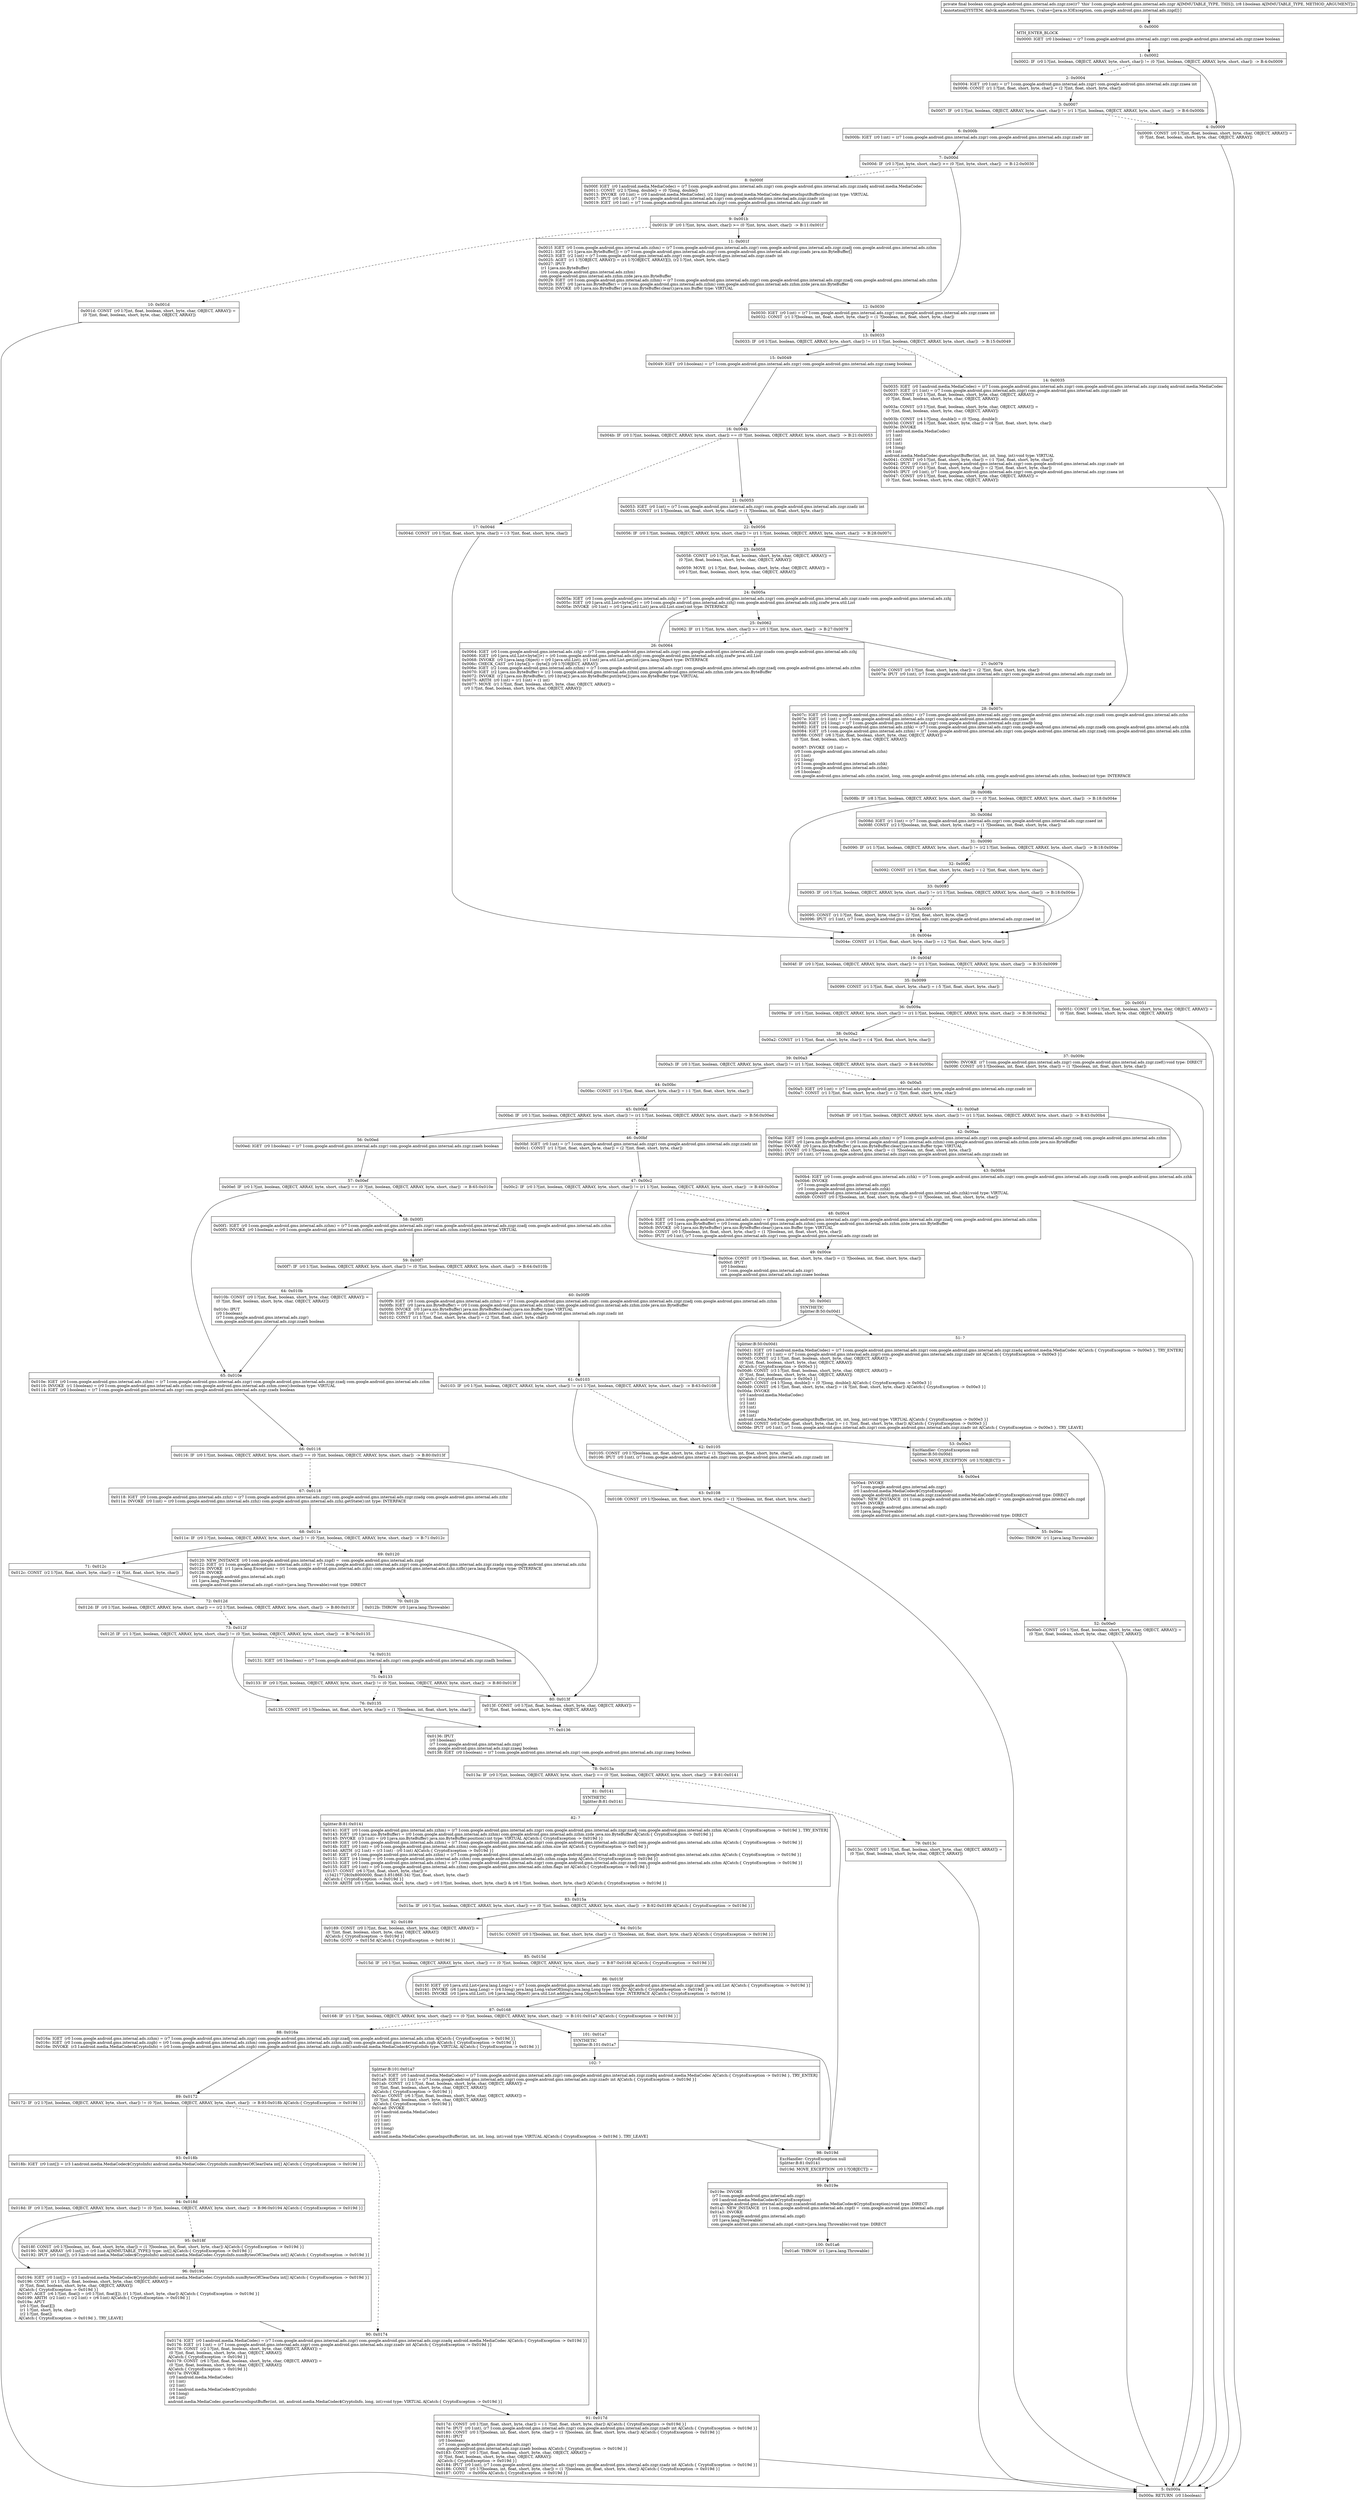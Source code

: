 digraph "CFG forcom.google.android.gms.internal.ads.zzgr.zze(Z)Z" {
Node_0 [shape=record,label="{0\:\ 0x0000|MTH_ENTER_BLOCK\l|0x0000: IGET  (r0 I:boolean) = (r7 I:com.google.android.gms.internal.ads.zzgr) com.google.android.gms.internal.ads.zzgr.zzaee boolean \l}"];
Node_1 [shape=record,label="{1\:\ 0x0002|0x0002: IF  (r0 I:?[int, boolean, OBJECT, ARRAY, byte, short, char]) != (0 ?[int, boolean, OBJECT, ARRAY, byte, short, char])  \-\> B:4:0x0009 \l}"];
Node_2 [shape=record,label="{2\:\ 0x0004|0x0004: IGET  (r0 I:int) = (r7 I:com.google.android.gms.internal.ads.zzgr) com.google.android.gms.internal.ads.zzgr.zzaea int \l0x0006: CONST  (r1 I:?[int, float, short, byte, char]) = (2 ?[int, float, short, byte, char]) \l}"];
Node_3 [shape=record,label="{3\:\ 0x0007|0x0007: IF  (r0 I:?[int, boolean, OBJECT, ARRAY, byte, short, char]) != (r1 I:?[int, boolean, OBJECT, ARRAY, byte, short, char])  \-\> B:6:0x000b \l}"];
Node_4 [shape=record,label="{4\:\ 0x0009|0x0009: CONST  (r0 I:?[int, float, boolean, short, byte, char, OBJECT, ARRAY]) = \l  (0 ?[int, float, boolean, short, byte, char, OBJECT, ARRAY])\l \l}"];
Node_5 [shape=record,label="{5\:\ 0x000a|0x000a: RETURN  (r0 I:boolean) \l}"];
Node_6 [shape=record,label="{6\:\ 0x000b|0x000b: IGET  (r0 I:int) = (r7 I:com.google.android.gms.internal.ads.zzgr) com.google.android.gms.internal.ads.zzgr.zzadv int \l}"];
Node_7 [shape=record,label="{7\:\ 0x000d|0x000d: IF  (r0 I:?[int, byte, short, char]) \>= (0 ?[int, byte, short, char])  \-\> B:12:0x0030 \l}"];
Node_8 [shape=record,label="{8\:\ 0x000f|0x000f: IGET  (r0 I:android.media.MediaCodec) = (r7 I:com.google.android.gms.internal.ads.zzgr) com.google.android.gms.internal.ads.zzgr.zzadq android.media.MediaCodec \l0x0011: CONST  (r2 I:?[long, double]) = (0 ?[long, double]) \l0x0013: INVOKE  (r0 I:int) = (r0 I:android.media.MediaCodec), (r2 I:long) android.media.MediaCodec.dequeueInputBuffer(long):int type: VIRTUAL \l0x0017: IPUT  (r0 I:int), (r7 I:com.google.android.gms.internal.ads.zzgr) com.google.android.gms.internal.ads.zzgr.zzadv int \l0x0019: IGET  (r0 I:int) = (r7 I:com.google.android.gms.internal.ads.zzgr) com.google.android.gms.internal.ads.zzgr.zzadv int \l}"];
Node_9 [shape=record,label="{9\:\ 0x001b|0x001b: IF  (r0 I:?[int, byte, short, char]) \>= (0 ?[int, byte, short, char])  \-\> B:11:0x001f \l}"];
Node_10 [shape=record,label="{10\:\ 0x001d|0x001d: CONST  (r0 I:?[int, float, boolean, short, byte, char, OBJECT, ARRAY]) = \l  (0 ?[int, float, boolean, short, byte, char, OBJECT, ARRAY])\l \l}"];
Node_11 [shape=record,label="{11\:\ 0x001f|0x001f: IGET  (r0 I:com.google.android.gms.internal.ads.zzhm) = (r7 I:com.google.android.gms.internal.ads.zzgr) com.google.android.gms.internal.ads.zzgr.zzadj com.google.android.gms.internal.ads.zzhm \l0x0021: IGET  (r1 I:java.nio.ByteBuffer[]) = (r7 I:com.google.android.gms.internal.ads.zzgr) com.google.android.gms.internal.ads.zzgr.zzads java.nio.ByteBuffer[] \l0x0023: IGET  (r2 I:int) = (r7 I:com.google.android.gms.internal.ads.zzgr) com.google.android.gms.internal.ads.zzgr.zzadv int \l0x0025: AGET  (r1 I:?[OBJECT, ARRAY]) = (r1 I:?[OBJECT, ARRAY][]), (r2 I:?[int, short, byte, char]) \l0x0027: IPUT  \l  (r1 I:java.nio.ByteBuffer)\l  (r0 I:com.google.android.gms.internal.ads.zzhm)\l com.google.android.gms.internal.ads.zzhm.zzde java.nio.ByteBuffer \l0x0029: IGET  (r0 I:com.google.android.gms.internal.ads.zzhm) = (r7 I:com.google.android.gms.internal.ads.zzgr) com.google.android.gms.internal.ads.zzgr.zzadj com.google.android.gms.internal.ads.zzhm \l0x002b: IGET  (r0 I:java.nio.ByteBuffer) = (r0 I:com.google.android.gms.internal.ads.zzhm) com.google.android.gms.internal.ads.zzhm.zzde java.nio.ByteBuffer \l0x002d: INVOKE  (r0 I:java.nio.ByteBuffer) java.nio.ByteBuffer.clear():java.nio.Buffer type: VIRTUAL \l}"];
Node_12 [shape=record,label="{12\:\ 0x0030|0x0030: IGET  (r0 I:int) = (r7 I:com.google.android.gms.internal.ads.zzgr) com.google.android.gms.internal.ads.zzgr.zzaea int \l0x0032: CONST  (r1 I:?[boolean, int, float, short, byte, char]) = (1 ?[boolean, int, float, short, byte, char]) \l}"];
Node_13 [shape=record,label="{13\:\ 0x0033|0x0033: IF  (r0 I:?[int, boolean, OBJECT, ARRAY, byte, short, char]) != (r1 I:?[int, boolean, OBJECT, ARRAY, byte, short, char])  \-\> B:15:0x0049 \l}"];
Node_14 [shape=record,label="{14\:\ 0x0035|0x0035: IGET  (r0 I:android.media.MediaCodec) = (r7 I:com.google.android.gms.internal.ads.zzgr) com.google.android.gms.internal.ads.zzgr.zzadq android.media.MediaCodec \l0x0037: IGET  (r1 I:int) = (r7 I:com.google.android.gms.internal.ads.zzgr) com.google.android.gms.internal.ads.zzgr.zzadv int \l0x0039: CONST  (r2 I:?[int, float, boolean, short, byte, char, OBJECT, ARRAY]) = \l  (0 ?[int, float, boolean, short, byte, char, OBJECT, ARRAY])\l \l0x003a: CONST  (r3 I:?[int, float, boolean, short, byte, char, OBJECT, ARRAY]) = \l  (0 ?[int, float, boolean, short, byte, char, OBJECT, ARRAY])\l \l0x003b: CONST  (r4 I:?[long, double]) = (0 ?[long, double]) \l0x003d: CONST  (r6 I:?[int, float, short, byte, char]) = (4 ?[int, float, short, byte, char]) \l0x003e: INVOKE  \l  (r0 I:android.media.MediaCodec)\l  (r1 I:int)\l  (r2 I:int)\l  (r3 I:int)\l  (r4 I:long)\l  (r6 I:int)\l android.media.MediaCodec.queueInputBuffer(int, int, int, long, int):void type: VIRTUAL \l0x0041: CONST  (r0 I:?[int, float, short, byte, char]) = (\-1 ?[int, float, short, byte, char]) \l0x0042: IPUT  (r0 I:int), (r7 I:com.google.android.gms.internal.ads.zzgr) com.google.android.gms.internal.ads.zzgr.zzadv int \l0x0044: CONST  (r0 I:?[int, float, short, byte, char]) = (2 ?[int, float, short, byte, char]) \l0x0045: IPUT  (r0 I:int), (r7 I:com.google.android.gms.internal.ads.zzgr) com.google.android.gms.internal.ads.zzgr.zzaea int \l0x0047: CONST  (r0 I:?[int, float, boolean, short, byte, char, OBJECT, ARRAY]) = \l  (0 ?[int, float, boolean, short, byte, char, OBJECT, ARRAY])\l \l}"];
Node_15 [shape=record,label="{15\:\ 0x0049|0x0049: IGET  (r0 I:boolean) = (r7 I:com.google.android.gms.internal.ads.zzgr) com.google.android.gms.internal.ads.zzgr.zzaeg boolean \l}"];
Node_16 [shape=record,label="{16\:\ 0x004b|0x004b: IF  (r0 I:?[int, boolean, OBJECT, ARRAY, byte, short, char]) == (0 ?[int, boolean, OBJECT, ARRAY, byte, short, char])  \-\> B:21:0x0053 \l}"];
Node_17 [shape=record,label="{17\:\ 0x004d|0x004d: CONST  (r0 I:?[int, float, short, byte, char]) = (\-3 ?[int, float, short, byte, char]) \l}"];
Node_18 [shape=record,label="{18\:\ 0x004e|0x004e: CONST  (r1 I:?[int, float, short, byte, char]) = (\-2 ?[int, float, short, byte, char]) \l}"];
Node_19 [shape=record,label="{19\:\ 0x004f|0x004f: IF  (r0 I:?[int, boolean, OBJECT, ARRAY, byte, short, char]) != (r1 I:?[int, boolean, OBJECT, ARRAY, byte, short, char])  \-\> B:35:0x0099 \l}"];
Node_20 [shape=record,label="{20\:\ 0x0051|0x0051: CONST  (r0 I:?[int, float, boolean, short, byte, char, OBJECT, ARRAY]) = \l  (0 ?[int, float, boolean, short, byte, char, OBJECT, ARRAY])\l \l}"];
Node_21 [shape=record,label="{21\:\ 0x0053|0x0053: IGET  (r0 I:int) = (r7 I:com.google.android.gms.internal.ads.zzgr) com.google.android.gms.internal.ads.zzgr.zzadz int \l0x0055: CONST  (r1 I:?[boolean, int, float, short, byte, char]) = (1 ?[boolean, int, float, short, byte, char]) \l}"];
Node_22 [shape=record,label="{22\:\ 0x0056|0x0056: IF  (r0 I:?[int, boolean, OBJECT, ARRAY, byte, short, char]) != (r1 I:?[int, boolean, OBJECT, ARRAY, byte, short, char])  \-\> B:28:0x007c \l}"];
Node_23 [shape=record,label="{23\:\ 0x0058|0x0058: CONST  (r0 I:?[int, float, boolean, short, byte, char, OBJECT, ARRAY]) = \l  (0 ?[int, float, boolean, short, byte, char, OBJECT, ARRAY])\l \l0x0059: MOVE  (r1 I:?[int, float, boolean, short, byte, char, OBJECT, ARRAY]) = \l  (r0 I:?[int, float, boolean, short, byte, char, OBJECT, ARRAY])\l \l}"];
Node_24 [shape=record,label="{24\:\ 0x005a|0x005a: IGET  (r0 I:com.google.android.gms.internal.ads.zzhj) = (r7 I:com.google.android.gms.internal.ads.zzgr) com.google.android.gms.internal.ads.zzgr.zzado com.google.android.gms.internal.ads.zzhj \l0x005c: IGET  (r0 I:java.util.List\<byte[]\>) = (r0 I:com.google.android.gms.internal.ads.zzhj) com.google.android.gms.internal.ads.zzhj.zzafw java.util.List \l0x005e: INVOKE  (r0 I:int) = (r0 I:java.util.List) java.util.List.size():int type: INTERFACE \l}"];
Node_25 [shape=record,label="{25\:\ 0x0062|0x0062: IF  (r1 I:?[int, byte, short, char]) \>= (r0 I:?[int, byte, short, char])  \-\> B:27:0x0079 \l}"];
Node_26 [shape=record,label="{26\:\ 0x0064|0x0064: IGET  (r0 I:com.google.android.gms.internal.ads.zzhj) = (r7 I:com.google.android.gms.internal.ads.zzgr) com.google.android.gms.internal.ads.zzgr.zzado com.google.android.gms.internal.ads.zzhj \l0x0066: IGET  (r0 I:java.util.List\<byte[]\>) = (r0 I:com.google.android.gms.internal.ads.zzhj) com.google.android.gms.internal.ads.zzhj.zzafw java.util.List \l0x0068: INVOKE  (r0 I:java.lang.Object) = (r0 I:java.util.List), (r1 I:int) java.util.List.get(int):java.lang.Object type: INTERFACE \l0x006c: CHECK_CAST  (r0 I:byte[]) = (byte[]) (r0 I:?[OBJECT, ARRAY]) \l0x006e: IGET  (r2 I:com.google.android.gms.internal.ads.zzhm) = (r7 I:com.google.android.gms.internal.ads.zzgr) com.google.android.gms.internal.ads.zzgr.zzadj com.google.android.gms.internal.ads.zzhm \l0x0070: IGET  (r2 I:java.nio.ByteBuffer) = (r2 I:com.google.android.gms.internal.ads.zzhm) com.google.android.gms.internal.ads.zzhm.zzde java.nio.ByteBuffer \l0x0072: INVOKE  (r2 I:java.nio.ByteBuffer), (r0 I:byte[]) java.nio.ByteBuffer.put(byte[]):java.nio.ByteBuffer type: VIRTUAL \l0x0075: ARITH  (r0 I:int) = (r1 I:int) + (1 int) \l0x0077: MOVE  (r1 I:?[int, float, boolean, short, byte, char, OBJECT, ARRAY]) = \l  (r0 I:?[int, float, boolean, short, byte, char, OBJECT, ARRAY])\l \l}"];
Node_27 [shape=record,label="{27\:\ 0x0079|0x0079: CONST  (r0 I:?[int, float, short, byte, char]) = (2 ?[int, float, short, byte, char]) \l0x007a: IPUT  (r0 I:int), (r7 I:com.google.android.gms.internal.ads.zzgr) com.google.android.gms.internal.ads.zzgr.zzadz int \l}"];
Node_28 [shape=record,label="{28\:\ 0x007c|0x007c: IGET  (r0 I:com.google.android.gms.internal.ads.zzhn) = (r7 I:com.google.android.gms.internal.ads.zzgr) com.google.android.gms.internal.ads.zzgr.zzadi com.google.android.gms.internal.ads.zzhn \l0x007e: IGET  (r1 I:int) = (r7 I:com.google.android.gms.internal.ads.zzgr) com.google.android.gms.internal.ads.zzgr.zzaec int \l0x0080: IGET  (r2 I:long) = (r7 I:com.google.android.gms.internal.ads.zzgr) com.google.android.gms.internal.ads.zzgr.zzadb long \l0x0082: IGET  (r4 I:com.google.android.gms.internal.ads.zzhk) = (r7 I:com.google.android.gms.internal.ads.zzgr) com.google.android.gms.internal.ads.zzgr.zzadk com.google.android.gms.internal.ads.zzhk \l0x0084: IGET  (r5 I:com.google.android.gms.internal.ads.zzhm) = (r7 I:com.google.android.gms.internal.ads.zzgr) com.google.android.gms.internal.ads.zzgr.zzadj com.google.android.gms.internal.ads.zzhm \l0x0086: CONST  (r6 I:?[int, float, boolean, short, byte, char, OBJECT, ARRAY]) = \l  (0 ?[int, float, boolean, short, byte, char, OBJECT, ARRAY])\l \l0x0087: INVOKE  (r0 I:int) = \l  (r0 I:com.google.android.gms.internal.ads.zzhn)\l  (r1 I:int)\l  (r2 I:long)\l  (r4 I:com.google.android.gms.internal.ads.zzhk)\l  (r5 I:com.google.android.gms.internal.ads.zzhm)\l  (r6 I:boolean)\l com.google.android.gms.internal.ads.zzhn.zza(int, long, com.google.android.gms.internal.ads.zzhk, com.google.android.gms.internal.ads.zzhm, boolean):int type: INTERFACE \l}"];
Node_29 [shape=record,label="{29\:\ 0x008b|0x008b: IF  (r8 I:?[int, boolean, OBJECT, ARRAY, byte, short, char]) == (0 ?[int, boolean, OBJECT, ARRAY, byte, short, char])  \-\> B:18:0x004e \l}"];
Node_30 [shape=record,label="{30\:\ 0x008d|0x008d: IGET  (r1 I:int) = (r7 I:com.google.android.gms.internal.ads.zzgr) com.google.android.gms.internal.ads.zzgr.zzaed int \l0x008f: CONST  (r2 I:?[boolean, int, float, short, byte, char]) = (1 ?[boolean, int, float, short, byte, char]) \l}"];
Node_31 [shape=record,label="{31\:\ 0x0090|0x0090: IF  (r1 I:?[int, boolean, OBJECT, ARRAY, byte, short, char]) != (r2 I:?[int, boolean, OBJECT, ARRAY, byte, short, char])  \-\> B:18:0x004e \l}"];
Node_32 [shape=record,label="{32\:\ 0x0092|0x0092: CONST  (r1 I:?[int, float, short, byte, char]) = (\-2 ?[int, float, short, byte, char]) \l}"];
Node_33 [shape=record,label="{33\:\ 0x0093|0x0093: IF  (r0 I:?[int, boolean, OBJECT, ARRAY, byte, short, char]) != (r1 I:?[int, boolean, OBJECT, ARRAY, byte, short, char])  \-\> B:18:0x004e \l}"];
Node_34 [shape=record,label="{34\:\ 0x0095|0x0095: CONST  (r1 I:?[int, float, short, byte, char]) = (2 ?[int, float, short, byte, char]) \l0x0096: IPUT  (r1 I:int), (r7 I:com.google.android.gms.internal.ads.zzgr) com.google.android.gms.internal.ads.zzgr.zzaed int \l}"];
Node_35 [shape=record,label="{35\:\ 0x0099|0x0099: CONST  (r1 I:?[int, float, short, byte, char]) = (\-5 ?[int, float, short, byte, char]) \l}"];
Node_36 [shape=record,label="{36\:\ 0x009a|0x009a: IF  (r0 I:?[int, boolean, OBJECT, ARRAY, byte, short, char]) != (r1 I:?[int, boolean, OBJECT, ARRAY, byte, short, char])  \-\> B:38:0x00a2 \l}"];
Node_37 [shape=record,label="{37\:\ 0x009c|0x009c: INVOKE  (r7 I:com.google.android.gms.internal.ads.zzgr) com.google.android.gms.internal.ads.zzgr.zzef():void type: DIRECT \l0x009f: CONST  (r0 I:?[boolean, int, float, short, byte, char]) = (1 ?[boolean, int, float, short, byte, char]) \l}"];
Node_38 [shape=record,label="{38\:\ 0x00a2|0x00a2: CONST  (r1 I:?[int, float, short, byte, char]) = (\-4 ?[int, float, short, byte, char]) \l}"];
Node_39 [shape=record,label="{39\:\ 0x00a3|0x00a3: IF  (r0 I:?[int, boolean, OBJECT, ARRAY, byte, short, char]) != (r1 I:?[int, boolean, OBJECT, ARRAY, byte, short, char])  \-\> B:44:0x00bc \l}"];
Node_40 [shape=record,label="{40\:\ 0x00a5|0x00a5: IGET  (r0 I:int) = (r7 I:com.google.android.gms.internal.ads.zzgr) com.google.android.gms.internal.ads.zzgr.zzadz int \l0x00a7: CONST  (r1 I:?[int, float, short, byte, char]) = (2 ?[int, float, short, byte, char]) \l}"];
Node_41 [shape=record,label="{41\:\ 0x00a8|0x00a8: IF  (r0 I:?[int, boolean, OBJECT, ARRAY, byte, short, char]) != (r1 I:?[int, boolean, OBJECT, ARRAY, byte, short, char])  \-\> B:43:0x00b4 \l}"];
Node_42 [shape=record,label="{42\:\ 0x00aa|0x00aa: IGET  (r0 I:com.google.android.gms.internal.ads.zzhm) = (r7 I:com.google.android.gms.internal.ads.zzgr) com.google.android.gms.internal.ads.zzgr.zzadj com.google.android.gms.internal.ads.zzhm \l0x00ac: IGET  (r0 I:java.nio.ByteBuffer) = (r0 I:com.google.android.gms.internal.ads.zzhm) com.google.android.gms.internal.ads.zzhm.zzde java.nio.ByteBuffer \l0x00ae: INVOKE  (r0 I:java.nio.ByteBuffer) java.nio.ByteBuffer.clear():java.nio.Buffer type: VIRTUAL \l0x00b1: CONST  (r0 I:?[boolean, int, float, short, byte, char]) = (1 ?[boolean, int, float, short, byte, char]) \l0x00b2: IPUT  (r0 I:int), (r7 I:com.google.android.gms.internal.ads.zzgr) com.google.android.gms.internal.ads.zzgr.zzadz int \l}"];
Node_43 [shape=record,label="{43\:\ 0x00b4|0x00b4: IGET  (r0 I:com.google.android.gms.internal.ads.zzhk) = (r7 I:com.google.android.gms.internal.ads.zzgr) com.google.android.gms.internal.ads.zzgr.zzadk com.google.android.gms.internal.ads.zzhk \l0x00b6: INVOKE  \l  (r7 I:com.google.android.gms.internal.ads.zzgr)\l  (r0 I:com.google.android.gms.internal.ads.zzhk)\l com.google.android.gms.internal.ads.zzgr.zza(com.google.android.gms.internal.ads.zzhk):void type: VIRTUAL \l0x00b9: CONST  (r0 I:?[boolean, int, float, short, byte, char]) = (1 ?[boolean, int, float, short, byte, char]) \l}"];
Node_44 [shape=record,label="{44\:\ 0x00bc|0x00bc: CONST  (r1 I:?[int, float, short, byte, char]) = (\-1 ?[int, float, short, byte, char]) \l}"];
Node_45 [shape=record,label="{45\:\ 0x00bd|0x00bd: IF  (r0 I:?[int, boolean, OBJECT, ARRAY, byte, short, char]) != (r1 I:?[int, boolean, OBJECT, ARRAY, byte, short, char])  \-\> B:56:0x00ed \l}"];
Node_46 [shape=record,label="{46\:\ 0x00bf|0x00bf: IGET  (r0 I:int) = (r7 I:com.google.android.gms.internal.ads.zzgr) com.google.android.gms.internal.ads.zzgr.zzadz int \l0x00c1: CONST  (r1 I:?[int, float, short, byte, char]) = (2 ?[int, float, short, byte, char]) \l}"];
Node_47 [shape=record,label="{47\:\ 0x00c2|0x00c2: IF  (r0 I:?[int, boolean, OBJECT, ARRAY, byte, short, char]) != (r1 I:?[int, boolean, OBJECT, ARRAY, byte, short, char])  \-\> B:49:0x00ce \l}"];
Node_48 [shape=record,label="{48\:\ 0x00c4|0x00c4: IGET  (r0 I:com.google.android.gms.internal.ads.zzhm) = (r7 I:com.google.android.gms.internal.ads.zzgr) com.google.android.gms.internal.ads.zzgr.zzadj com.google.android.gms.internal.ads.zzhm \l0x00c6: IGET  (r0 I:java.nio.ByteBuffer) = (r0 I:com.google.android.gms.internal.ads.zzhm) com.google.android.gms.internal.ads.zzhm.zzde java.nio.ByteBuffer \l0x00c8: INVOKE  (r0 I:java.nio.ByteBuffer) java.nio.ByteBuffer.clear():java.nio.Buffer type: VIRTUAL \l0x00cb: CONST  (r0 I:?[boolean, int, float, short, byte, char]) = (1 ?[boolean, int, float, short, byte, char]) \l0x00cc: IPUT  (r0 I:int), (r7 I:com.google.android.gms.internal.ads.zzgr) com.google.android.gms.internal.ads.zzgr.zzadz int \l}"];
Node_49 [shape=record,label="{49\:\ 0x00ce|0x00ce: CONST  (r0 I:?[boolean, int, float, short, byte, char]) = (1 ?[boolean, int, float, short, byte, char]) \l0x00cf: IPUT  \l  (r0 I:boolean)\l  (r7 I:com.google.android.gms.internal.ads.zzgr)\l com.google.android.gms.internal.ads.zzgr.zzaee boolean \l}"];
Node_50 [shape=record,label="{50\:\ 0x00d1|SYNTHETIC\lSplitter:B:50:0x00d1\l}"];
Node_51 [shape=record,label="{51\:\ ?|Splitter:B:50:0x00d1\l|0x00d1: IGET  (r0 I:android.media.MediaCodec) = (r7 I:com.google.android.gms.internal.ads.zzgr) com.google.android.gms.internal.ads.zzgr.zzadq android.media.MediaCodec A[Catch:\{ CryptoException \-\> 0x00e3 \}, TRY_ENTER]\l0x00d3: IGET  (r1 I:int) = (r7 I:com.google.android.gms.internal.ads.zzgr) com.google.android.gms.internal.ads.zzgr.zzadv int A[Catch:\{ CryptoException \-\> 0x00e3 \}]\l0x00d5: CONST  (r2 I:?[int, float, boolean, short, byte, char, OBJECT, ARRAY]) = \l  (0 ?[int, float, boolean, short, byte, char, OBJECT, ARRAY])\l A[Catch:\{ CryptoException \-\> 0x00e3 \}]\l0x00d6: CONST  (r3 I:?[int, float, boolean, short, byte, char, OBJECT, ARRAY]) = \l  (0 ?[int, float, boolean, short, byte, char, OBJECT, ARRAY])\l A[Catch:\{ CryptoException \-\> 0x00e3 \}]\l0x00d7: CONST  (r4 I:?[long, double]) = (0 ?[long, double]) A[Catch:\{ CryptoException \-\> 0x00e3 \}]\l0x00d9: CONST  (r6 I:?[int, float, short, byte, char]) = (4 ?[int, float, short, byte, char]) A[Catch:\{ CryptoException \-\> 0x00e3 \}]\l0x00da: INVOKE  \l  (r0 I:android.media.MediaCodec)\l  (r1 I:int)\l  (r2 I:int)\l  (r3 I:int)\l  (r4 I:long)\l  (r6 I:int)\l android.media.MediaCodec.queueInputBuffer(int, int, int, long, int):void type: VIRTUAL A[Catch:\{ CryptoException \-\> 0x00e3 \}]\l0x00dd: CONST  (r0 I:?[int, float, short, byte, char]) = (\-1 ?[int, float, short, byte, char]) A[Catch:\{ CryptoException \-\> 0x00e3 \}]\l0x00de: IPUT  (r0 I:int), (r7 I:com.google.android.gms.internal.ads.zzgr) com.google.android.gms.internal.ads.zzgr.zzadv int A[Catch:\{ CryptoException \-\> 0x00e3 \}, TRY_LEAVE]\l}"];
Node_52 [shape=record,label="{52\:\ 0x00e0|0x00e0: CONST  (r0 I:?[int, float, boolean, short, byte, char, OBJECT, ARRAY]) = \l  (0 ?[int, float, boolean, short, byte, char, OBJECT, ARRAY])\l \l}"];
Node_53 [shape=record,label="{53\:\ 0x00e3|ExcHandler: CryptoException null\lSplitter:B:50:0x00d1\l|0x00e3: MOVE_EXCEPTION  (r0 I:?[OBJECT]) =  \l}"];
Node_54 [shape=record,label="{54\:\ 0x00e4|0x00e4: INVOKE  \l  (r7 I:com.google.android.gms.internal.ads.zzgr)\l  (r0 I:android.media.MediaCodec$CryptoException)\l com.google.android.gms.internal.ads.zzgr.zza(android.media.MediaCodec$CryptoException):void type: DIRECT \l0x00e7: NEW_INSTANCE  (r1 I:com.google.android.gms.internal.ads.zzgd) =  com.google.android.gms.internal.ads.zzgd \l0x00e9: INVOKE  \l  (r1 I:com.google.android.gms.internal.ads.zzgd)\l  (r0 I:java.lang.Throwable)\l com.google.android.gms.internal.ads.zzgd.\<init\>(java.lang.Throwable):void type: DIRECT \l}"];
Node_55 [shape=record,label="{55\:\ 0x00ec|0x00ec: THROW  (r1 I:java.lang.Throwable) \l}"];
Node_56 [shape=record,label="{56\:\ 0x00ed|0x00ed: IGET  (r0 I:boolean) = (r7 I:com.google.android.gms.internal.ads.zzgr) com.google.android.gms.internal.ads.zzgr.zzaeh boolean \l}"];
Node_57 [shape=record,label="{57\:\ 0x00ef|0x00ef: IF  (r0 I:?[int, boolean, OBJECT, ARRAY, byte, short, char]) == (0 ?[int, boolean, OBJECT, ARRAY, byte, short, char])  \-\> B:65:0x010e \l}"];
Node_58 [shape=record,label="{58\:\ 0x00f1|0x00f1: IGET  (r0 I:com.google.android.gms.internal.ads.zzhm) = (r7 I:com.google.android.gms.internal.ads.zzgr) com.google.android.gms.internal.ads.zzgr.zzadj com.google.android.gms.internal.ads.zzhm \l0x00f3: INVOKE  (r0 I:boolean) = (r0 I:com.google.android.gms.internal.ads.zzhm) com.google.android.gms.internal.ads.zzhm.zzep():boolean type: VIRTUAL \l}"];
Node_59 [shape=record,label="{59\:\ 0x00f7|0x00f7: IF  (r0 I:?[int, boolean, OBJECT, ARRAY, byte, short, char]) != (0 ?[int, boolean, OBJECT, ARRAY, byte, short, char])  \-\> B:64:0x010b \l}"];
Node_60 [shape=record,label="{60\:\ 0x00f9|0x00f9: IGET  (r0 I:com.google.android.gms.internal.ads.zzhm) = (r7 I:com.google.android.gms.internal.ads.zzgr) com.google.android.gms.internal.ads.zzgr.zzadj com.google.android.gms.internal.ads.zzhm \l0x00fb: IGET  (r0 I:java.nio.ByteBuffer) = (r0 I:com.google.android.gms.internal.ads.zzhm) com.google.android.gms.internal.ads.zzhm.zzde java.nio.ByteBuffer \l0x00fd: INVOKE  (r0 I:java.nio.ByteBuffer) java.nio.ByteBuffer.clear():java.nio.Buffer type: VIRTUAL \l0x0100: IGET  (r0 I:int) = (r7 I:com.google.android.gms.internal.ads.zzgr) com.google.android.gms.internal.ads.zzgr.zzadz int \l0x0102: CONST  (r1 I:?[int, float, short, byte, char]) = (2 ?[int, float, short, byte, char]) \l}"];
Node_61 [shape=record,label="{61\:\ 0x0103|0x0103: IF  (r0 I:?[int, boolean, OBJECT, ARRAY, byte, short, char]) != (r1 I:?[int, boolean, OBJECT, ARRAY, byte, short, char])  \-\> B:63:0x0108 \l}"];
Node_62 [shape=record,label="{62\:\ 0x0105|0x0105: CONST  (r0 I:?[boolean, int, float, short, byte, char]) = (1 ?[boolean, int, float, short, byte, char]) \l0x0106: IPUT  (r0 I:int), (r7 I:com.google.android.gms.internal.ads.zzgr) com.google.android.gms.internal.ads.zzgr.zzadz int \l}"];
Node_63 [shape=record,label="{63\:\ 0x0108|0x0108: CONST  (r0 I:?[boolean, int, float, short, byte, char]) = (1 ?[boolean, int, float, short, byte, char]) \l}"];
Node_64 [shape=record,label="{64\:\ 0x010b|0x010b: CONST  (r0 I:?[int, float, boolean, short, byte, char, OBJECT, ARRAY]) = \l  (0 ?[int, float, boolean, short, byte, char, OBJECT, ARRAY])\l \l0x010c: IPUT  \l  (r0 I:boolean)\l  (r7 I:com.google.android.gms.internal.ads.zzgr)\l com.google.android.gms.internal.ads.zzgr.zzaeh boolean \l}"];
Node_65 [shape=record,label="{65\:\ 0x010e|0x010e: IGET  (r0 I:com.google.android.gms.internal.ads.zzhm) = (r7 I:com.google.android.gms.internal.ads.zzgr) com.google.android.gms.internal.ads.zzgr.zzadj com.google.android.gms.internal.ads.zzhm \l0x0110: INVOKE  (r1 I:boolean) = (r0 I:com.google.android.gms.internal.ads.zzhm) com.google.android.gms.internal.ads.zzhm.zzeo():boolean type: VIRTUAL \l0x0114: IGET  (r0 I:boolean) = (r7 I:com.google.android.gms.internal.ads.zzgr) com.google.android.gms.internal.ads.zzgr.zzadx boolean \l}"];
Node_66 [shape=record,label="{66\:\ 0x0116|0x0116: IF  (r0 I:?[int, boolean, OBJECT, ARRAY, byte, short, char]) == (0 ?[int, boolean, OBJECT, ARRAY, byte, short, char])  \-\> B:80:0x013f \l}"];
Node_67 [shape=record,label="{67\:\ 0x0118|0x0118: IGET  (r0 I:com.google.android.gms.internal.ads.zzhz) = (r7 I:com.google.android.gms.internal.ads.zzgr) com.google.android.gms.internal.ads.zzgr.zzadg com.google.android.gms.internal.ads.zzhz \l0x011a: INVOKE  (r0 I:int) = (r0 I:com.google.android.gms.internal.ads.zzhz) com.google.android.gms.internal.ads.zzhz.getState():int type: INTERFACE \l}"];
Node_68 [shape=record,label="{68\:\ 0x011e|0x011e: IF  (r0 I:?[int, boolean, OBJECT, ARRAY, byte, short, char]) != (0 ?[int, boolean, OBJECT, ARRAY, byte, short, char])  \-\> B:71:0x012c \l}"];
Node_69 [shape=record,label="{69\:\ 0x0120|0x0120: NEW_INSTANCE  (r0 I:com.google.android.gms.internal.ads.zzgd) =  com.google.android.gms.internal.ads.zzgd \l0x0122: IGET  (r1 I:com.google.android.gms.internal.ads.zzhz) = (r7 I:com.google.android.gms.internal.ads.zzgr) com.google.android.gms.internal.ads.zzgr.zzadg com.google.android.gms.internal.ads.zzhz \l0x0124: INVOKE  (r1 I:java.lang.Exception) = (r1 I:com.google.android.gms.internal.ads.zzhz) com.google.android.gms.internal.ads.zzhz.zzfb():java.lang.Exception type: INTERFACE \l0x0128: INVOKE  \l  (r0 I:com.google.android.gms.internal.ads.zzgd)\l  (r1 I:java.lang.Throwable)\l com.google.android.gms.internal.ads.zzgd.\<init\>(java.lang.Throwable):void type: DIRECT \l}"];
Node_70 [shape=record,label="{70\:\ 0x012b|0x012b: THROW  (r0 I:java.lang.Throwable) \l}"];
Node_71 [shape=record,label="{71\:\ 0x012c|0x012c: CONST  (r2 I:?[int, float, short, byte, char]) = (4 ?[int, float, short, byte, char]) \l}"];
Node_72 [shape=record,label="{72\:\ 0x012d|0x012d: IF  (r0 I:?[int, boolean, OBJECT, ARRAY, byte, short, char]) == (r2 I:?[int, boolean, OBJECT, ARRAY, byte, short, char])  \-\> B:80:0x013f \l}"];
Node_73 [shape=record,label="{73\:\ 0x012f|0x012f: IF  (r1 I:?[int, boolean, OBJECT, ARRAY, byte, short, char]) != (0 ?[int, boolean, OBJECT, ARRAY, byte, short, char])  \-\> B:76:0x0135 \l}"];
Node_74 [shape=record,label="{74\:\ 0x0131|0x0131: IGET  (r0 I:boolean) = (r7 I:com.google.android.gms.internal.ads.zzgr) com.google.android.gms.internal.ads.zzgr.zzadh boolean \l}"];
Node_75 [shape=record,label="{75\:\ 0x0133|0x0133: IF  (r0 I:?[int, boolean, OBJECT, ARRAY, byte, short, char]) != (0 ?[int, boolean, OBJECT, ARRAY, byte, short, char])  \-\> B:80:0x013f \l}"];
Node_76 [shape=record,label="{76\:\ 0x0135|0x0135: CONST  (r0 I:?[boolean, int, float, short, byte, char]) = (1 ?[boolean, int, float, short, byte, char]) \l}"];
Node_77 [shape=record,label="{77\:\ 0x0136|0x0136: IPUT  \l  (r0 I:boolean)\l  (r7 I:com.google.android.gms.internal.ads.zzgr)\l com.google.android.gms.internal.ads.zzgr.zzaeg boolean \l0x0138: IGET  (r0 I:boolean) = (r7 I:com.google.android.gms.internal.ads.zzgr) com.google.android.gms.internal.ads.zzgr.zzaeg boolean \l}"];
Node_78 [shape=record,label="{78\:\ 0x013a|0x013a: IF  (r0 I:?[int, boolean, OBJECT, ARRAY, byte, short, char]) == (0 ?[int, boolean, OBJECT, ARRAY, byte, short, char])  \-\> B:81:0x0141 \l}"];
Node_79 [shape=record,label="{79\:\ 0x013c|0x013c: CONST  (r0 I:?[int, float, boolean, short, byte, char, OBJECT, ARRAY]) = \l  (0 ?[int, float, boolean, short, byte, char, OBJECT, ARRAY])\l \l}"];
Node_80 [shape=record,label="{80\:\ 0x013f|0x013f: CONST  (r0 I:?[int, float, boolean, short, byte, char, OBJECT, ARRAY]) = \l  (0 ?[int, float, boolean, short, byte, char, OBJECT, ARRAY])\l \l}"];
Node_81 [shape=record,label="{81\:\ 0x0141|SYNTHETIC\lSplitter:B:81:0x0141\l}"];
Node_82 [shape=record,label="{82\:\ ?|Splitter:B:81:0x0141\l|0x0141: IGET  (r0 I:com.google.android.gms.internal.ads.zzhm) = (r7 I:com.google.android.gms.internal.ads.zzgr) com.google.android.gms.internal.ads.zzgr.zzadj com.google.android.gms.internal.ads.zzhm A[Catch:\{ CryptoException \-\> 0x019d \}, TRY_ENTER]\l0x0143: IGET  (r0 I:java.nio.ByteBuffer) = (r0 I:com.google.android.gms.internal.ads.zzhm) com.google.android.gms.internal.ads.zzhm.zzde java.nio.ByteBuffer A[Catch:\{ CryptoException \-\> 0x019d \}]\l0x0145: INVOKE  (r3 I:int) = (r0 I:java.nio.ByteBuffer) java.nio.ByteBuffer.position():int type: VIRTUAL A[Catch:\{ CryptoException \-\> 0x019d \}]\l0x0149: IGET  (r0 I:com.google.android.gms.internal.ads.zzhm) = (r7 I:com.google.android.gms.internal.ads.zzgr) com.google.android.gms.internal.ads.zzgr.zzadj com.google.android.gms.internal.ads.zzhm A[Catch:\{ CryptoException \-\> 0x019d \}]\l0x014b: IGET  (r0 I:int) = (r0 I:com.google.android.gms.internal.ads.zzhm) com.google.android.gms.internal.ads.zzhm.size int A[Catch:\{ CryptoException \-\> 0x019d \}]\l0x014d: ARITH  (r2 I:int) = (r3 I:int) \- (r0 I:int) A[Catch:\{ CryptoException \-\> 0x019d \}]\l0x014f: IGET  (r0 I:com.google.android.gms.internal.ads.zzhm) = (r7 I:com.google.android.gms.internal.ads.zzgr) com.google.android.gms.internal.ads.zzgr.zzadj com.google.android.gms.internal.ads.zzhm A[Catch:\{ CryptoException \-\> 0x019d \}]\l0x0151: IGET  (r4 I:long) = (r0 I:com.google.android.gms.internal.ads.zzhm) com.google.android.gms.internal.ads.zzhm.zzaga long A[Catch:\{ CryptoException \-\> 0x019d \}]\l0x0153: IGET  (r0 I:com.google.android.gms.internal.ads.zzhm) = (r7 I:com.google.android.gms.internal.ads.zzgr) com.google.android.gms.internal.ads.zzgr.zzadj com.google.android.gms.internal.ads.zzhm A[Catch:\{ CryptoException \-\> 0x019d \}]\l0x0155: IGET  (r0 I:int) = (r0 I:com.google.android.gms.internal.ads.zzhm) com.google.android.gms.internal.ads.zzhm.flags int A[Catch:\{ CryptoException \-\> 0x019d \}]\l0x0157: CONST  (r6 I:?[int, float, short, byte, char]) = \l  (134217728(0x8000000, float:3.85186E\-34) ?[int, float, short, byte, char])\l A[Catch:\{ CryptoException \-\> 0x019d \}]\l0x0159: ARITH  (r0 I:?[int, boolean, short, byte, char]) = (r0 I:?[int, boolean, short, byte, char]) & (r6 I:?[int, boolean, short, byte, char]) A[Catch:\{ CryptoException \-\> 0x019d \}]\l}"];
Node_83 [shape=record,label="{83\:\ 0x015a|0x015a: IF  (r0 I:?[int, boolean, OBJECT, ARRAY, byte, short, char]) == (0 ?[int, boolean, OBJECT, ARRAY, byte, short, char])  \-\> B:92:0x0189 A[Catch:\{ CryptoException \-\> 0x019d \}]\l}"];
Node_84 [shape=record,label="{84\:\ 0x015c|0x015c: CONST  (r0 I:?[boolean, int, float, short, byte, char]) = (1 ?[boolean, int, float, short, byte, char]) A[Catch:\{ CryptoException \-\> 0x019d \}]\l}"];
Node_85 [shape=record,label="{85\:\ 0x015d|0x015d: IF  (r0 I:?[int, boolean, OBJECT, ARRAY, byte, short, char]) == (0 ?[int, boolean, OBJECT, ARRAY, byte, short, char])  \-\> B:87:0x0168 A[Catch:\{ CryptoException \-\> 0x019d \}]\l}"];
Node_86 [shape=record,label="{86\:\ 0x015f|0x015f: IGET  (r0 I:java.util.List\<java.lang.Long\>) = (r7 I:com.google.android.gms.internal.ads.zzgr) com.google.android.gms.internal.ads.zzgr.zzadl java.util.List A[Catch:\{ CryptoException \-\> 0x019d \}]\l0x0161: INVOKE  (r6 I:java.lang.Long) = (r4 I:long) java.lang.Long.valueOf(long):java.lang.Long type: STATIC A[Catch:\{ CryptoException \-\> 0x019d \}]\l0x0165: INVOKE  (r0 I:java.util.List), (r6 I:java.lang.Object) java.util.List.add(java.lang.Object):boolean type: INTERFACE A[Catch:\{ CryptoException \-\> 0x019d \}]\l}"];
Node_87 [shape=record,label="{87\:\ 0x0168|0x0168: IF  (r1 I:?[int, boolean, OBJECT, ARRAY, byte, short, char]) == (0 ?[int, boolean, OBJECT, ARRAY, byte, short, char])  \-\> B:101:0x01a7 A[Catch:\{ CryptoException \-\> 0x019d \}]\l}"];
Node_88 [shape=record,label="{88\:\ 0x016a|0x016a: IGET  (r0 I:com.google.android.gms.internal.ads.zzhm) = (r7 I:com.google.android.gms.internal.ads.zzgr) com.google.android.gms.internal.ads.zzgr.zzadj com.google.android.gms.internal.ads.zzhm A[Catch:\{ CryptoException \-\> 0x019d \}]\l0x016c: IGET  (r0 I:com.google.android.gms.internal.ads.zzgb) = (r0 I:com.google.android.gms.internal.ads.zzhm) com.google.android.gms.internal.ads.zzhm.zzafz com.google.android.gms.internal.ads.zzgb A[Catch:\{ CryptoException \-\> 0x019d \}]\l0x016e: INVOKE  (r3 I:android.media.MediaCodec$CryptoInfo) = (r0 I:com.google.android.gms.internal.ads.zzgb) com.google.android.gms.internal.ads.zzgb.zzdl():android.media.MediaCodec$CryptoInfo type: VIRTUAL A[Catch:\{ CryptoException \-\> 0x019d \}]\l}"];
Node_89 [shape=record,label="{89\:\ 0x0172|0x0172: IF  (r2 I:?[int, boolean, OBJECT, ARRAY, byte, short, char]) != (0 ?[int, boolean, OBJECT, ARRAY, byte, short, char])  \-\> B:93:0x018b A[Catch:\{ CryptoException \-\> 0x019d \}]\l}"];
Node_90 [shape=record,label="{90\:\ 0x0174|0x0174: IGET  (r0 I:android.media.MediaCodec) = (r7 I:com.google.android.gms.internal.ads.zzgr) com.google.android.gms.internal.ads.zzgr.zzadq android.media.MediaCodec A[Catch:\{ CryptoException \-\> 0x019d \}]\l0x0176: IGET  (r1 I:int) = (r7 I:com.google.android.gms.internal.ads.zzgr) com.google.android.gms.internal.ads.zzgr.zzadv int A[Catch:\{ CryptoException \-\> 0x019d \}]\l0x0178: CONST  (r2 I:?[int, float, boolean, short, byte, char, OBJECT, ARRAY]) = \l  (0 ?[int, float, boolean, short, byte, char, OBJECT, ARRAY])\l A[Catch:\{ CryptoException \-\> 0x019d \}]\l0x0179: CONST  (r6 I:?[int, float, boolean, short, byte, char, OBJECT, ARRAY]) = \l  (0 ?[int, float, boolean, short, byte, char, OBJECT, ARRAY])\l A[Catch:\{ CryptoException \-\> 0x019d \}]\l0x017a: INVOKE  \l  (r0 I:android.media.MediaCodec)\l  (r1 I:int)\l  (r2 I:int)\l  (r3 I:android.media.MediaCodec$CryptoInfo)\l  (r4 I:long)\l  (r6 I:int)\l android.media.MediaCodec.queueSecureInputBuffer(int, int, android.media.MediaCodec$CryptoInfo, long, int):void type: VIRTUAL A[Catch:\{ CryptoException \-\> 0x019d \}]\l}"];
Node_91 [shape=record,label="{91\:\ 0x017d|0x017d: CONST  (r0 I:?[int, float, short, byte, char]) = (\-1 ?[int, float, short, byte, char]) A[Catch:\{ CryptoException \-\> 0x019d \}]\l0x017e: IPUT  (r0 I:int), (r7 I:com.google.android.gms.internal.ads.zzgr) com.google.android.gms.internal.ads.zzgr.zzadv int A[Catch:\{ CryptoException \-\> 0x019d \}]\l0x0180: CONST  (r0 I:?[boolean, int, float, short, byte, char]) = (1 ?[boolean, int, float, short, byte, char]) A[Catch:\{ CryptoException \-\> 0x019d \}]\l0x0181: IPUT  \l  (r0 I:boolean)\l  (r7 I:com.google.android.gms.internal.ads.zzgr)\l com.google.android.gms.internal.ads.zzgr.zzaeb boolean A[Catch:\{ CryptoException \-\> 0x019d \}]\l0x0183: CONST  (r0 I:?[int, float, boolean, short, byte, char, OBJECT, ARRAY]) = \l  (0 ?[int, float, boolean, short, byte, char, OBJECT, ARRAY])\l A[Catch:\{ CryptoException \-\> 0x019d \}]\l0x0184: IPUT  (r0 I:int), (r7 I:com.google.android.gms.internal.ads.zzgr) com.google.android.gms.internal.ads.zzgr.zzadz int A[Catch:\{ CryptoException \-\> 0x019d \}]\l0x0186: CONST  (r0 I:?[boolean, int, float, short, byte, char]) = (1 ?[boolean, int, float, short, byte, char]) A[Catch:\{ CryptoException \-\> 0x019d \}]\l0x0187: GOTO  \-\> 0x000a A[Catch:\{ CryptoException \-\> 0x019d \}]\l}"];
Node_92 [shape=record,label="{92\:\ 0x0189|0x0189: CONST  (r0 I:?[int, float, boolean, short, byte, char, OBJECT, ARRAY]) = \l  (0 ?[int, float, boolean, short, byte, char, OBJECT, ARRAY])\l A[Catch:\{ CryptoException \-\> 0x019d \}]\l0x018a: GOTO  \-\> 0x015d A[Catch:\{ CryptoException \-\> 0x019d \}]\l}"];
Node_93 [shape=record,label="{93\:\ 0x018b|0x018b: IGET  (r0 I:int[]) = (r3 I:android.media.MediaCodec$CryptoInfo) android.media.MediaCodec.CryptoInfo.numBytesOfClearData int[] A[Catch:\{ CryptoException \-\> 0x019d \}]\l}"];
Node_94 [shape=record,label="{94\:\ 0x018d|0x018d: IF  (r0 I:?[int, boolean, OBJECT, ARRAY, byte, short, char]) != (0 ?[int, boolean, OBJECT, ARRAY, byte, short, char])  \-\> B:96:0x0194 A[Catch:\{ CryptoException \-\> 0x019d \}]\l}"];
Node_95 [shape=record,label="{95\:\ 0x018f|0x018f: CONST  (r0 I:?[boolean, int, float, short, byte, char]) = (1 ?[boolean, int, float, short, byte, char]) A[Catch:\{ CryptoException \-\> 0x019d \}]\l0x0190: NEW_ARRAY  (r0 I:int[]) = (r0 I:int A[IMMUTABLE_TYPE]) type: int[] A[Catch:\{ CryptoException \-\> 0x019d \}]\l0x0192: IPUT  (r0 I:int[]), (r3 I:android.media.MediaCodec$CryptoInfo) android.media.MediaCodec.CryptoInfo.numBytesOfClearData int[] A[Catch:\{ CryptoException \-\> 0x019d \}]\l}"];
Node_96 [shape=record,label="{96\:\ 0x0194|0x0194: IGET  (r0 I:int[]) = (r3 I:android.media.MediaCodec$CryptoInfo) android.media.MediaCodec.CryptoInfo.numBytesOfClearData int[] A[Catch:\{ CryptoException \-\> 0x019d \}]\l0x0196: CONST  (r1 I:?[int, float, boolean, short, byte, char, OBJECT, ARRAY]) = \l  (0 ?[int, float, boolean, short, byte, char, OBJECT, ARRAY])\l A[Catch:\{ CryptoException \-\> 0x019d \}]\l0x0197: AGET  (r6 I:?[int, float]) = (r0 I:?[int, float][]), (r1 I:?[int, short, byte, char]) A[Catch:\{ CryptoException \-\> 0x019d \}]\l0x0199: ARITH  (r2 I:int) = (r2 I:int) + (r6 I:int) A[Catch:\{ CryptoException \-\> 0x019d \}]\l0x019a: APUT  \l  (r0 I:?[int, float][])\l  (r1 I:?[int, short, byte, char])\l  (r2 I:?[int, float])\l A[Catch:\{ CryptoException \-\> 0x019d \}, TRY_LEAVE]\l}"];
Node_98 [shape=record,label="{98\:\ 0x019d|ExcHandler: CryptoException null\lSplitter:B:81:0x0141\l|0x019d: MOVE_EXCEPTION  (r0 I:?[OBJECT]) =  \l}"];
Node_99 [shape=record,label="{99\:\ 0x019e|0x019e: INVOKE  \l  (r7 I:com.google.android.gms.internal.ads.zzgr)\l  (r0 I:android.media.MediaCodec$CryptoException)\l com.google.android.gms.internal.ads.zzgr.zza(android.media.MediaCodec$CryptoException):void type: DIRECT \l0x01a1: NEW_INSTANCE  (r1 I:com.google.android.gms.internal.ads.zzgd) =  com.google.android.gms.internal.ads.zzgd \l0x01a3: INVOKE  \l  (r1 I:com.google.android.gms.internal.ads.zzgd)\l  (r0 I:java.lang.Throwable)\l com.google.android.gms.internal.ads.zzgd.\<init\>(java.lang.Throwable):void type: DIRECT \l}"];
Node_100 [shape=record,label="{100\:\ 0x01a6|0x01a6: THROW  (r1 I:java.lang.Throwable) \l}"];
Node_101 [shape=record,label="{101\:\ 0x01a7|SYNTHETIC\lSplitter:B:101:0x01a7\l}"];
Node_102 [shape=record,label="{102\:\ ?|Splitter:B:101:0x01a7\l|0x01a7: IGET  (r0 I:android.media.MediaCodec) = (r7 I:com.google.android.gms.internal.ads.zzgr) com.google.android.gms.internal.ads.zzgr.zzadq android.media.MediaCodec A[Catch:\{ CryptoException \-\> 0x019d \}, TRY_ENTER]\l0x01a9: IGET  (r1 I:int) = (r7 I:com.google.android.gms.internal.ads.zzgr) com.google.android.gms.internal.ads.zzgr.zzadv int A[Catch:\{ CryptoException \-\> 0x019d \}]\l0x01ab: CONST  (r2 I:?[int, float, boolean, short, byte, char, OBJECT, ARRAY]) = \l  (0 ?[int, float, boolean, short, byte, char, OBJECT, ARRAY])\l A[Catch:\{ CryptoException \-\> 0x019d \}]\l0x01ac: CONST  (r6 I:?[int, float, boolean, short, byte, char, OBJECT, ARRAY]) = \l  (0 ?[int, float, boolean, short, byte, char, OBJECT, ARRAY])\l A[Catch:\{ CryptoException \-\> 0x019d \}]\l0x01ad: INVOKE  \l  (r0 I:android.media.MediaCodec)\l  (r1 I:int)\l  (r2 I:int)\l  (r3 I:int)\l  (r4 I:long)\l  (r6 I:int)\l android.media.MediaCodec.queueInputBuffer(int, int, int, long, int):void type: VIRTUAL A[Catch:\{ CryptoException \-\> 0x019d \}, TRY_LEAVE]\l}"];
MethodNode[shape=record,label="{private final boolean com.google.android.gms.internal.ads.zzgr.zze((r7 'this' I:com.google.android.gms.internal.ads.zzgr A[IMMUTABLE_TYPE, THIS]), (r8 I:boolean A[IMMUTABLE_TYPE, METHOD_ARGUMENT]))  | Annotation[SYSTEM, dalvik.annotation.Throws, \{value=[java.io.IOException, com.google.android.gms.internal.ads.zzgd]\}]\l}"];
MethodNode -> Node_0;
Node_0 -> Node_1;
Node_1 -> Node_2[style=dashed];
Node_1 -> Node_4;
Node_2 -> Node_3;
Node_3 -> Node_4[style=dashed];
Node_3 -> Node_6;
Node_4 -> Node_5;
Node_6 -> Node_7;
Node_7 -> Node_8[style=dashed];
Node_7 -> Node_12;
Node_8 -> Node_9;
Node_9 -> Node_10[style=dashed];
Node_9 -> Node_11;
Node_10 -> Node_5;
Node_11 -> Node_12;
Node_12 -> Node_13;
Node_13 -> Node_14[style=dashed];
Node_13 -> Node_15;
Node_14 -> Node_5;
Node_15 -> Node_16;
Node_16 -> Node_17[style=dashed];
Node_16 -> Node_21;
Node_17 -> Node_18;
Node_18 -> Node_19;
Node_19 -> Node_20[style=dashed];
Node_19 -> Node_35;
Node_20 -> Node_5;
Node_21 -> Node_22;
Node_22 -> Node_23[style=dashed];
Node_22 -> Node_28;
Node_23 -> Node_24;
Node_24 -> Node_25;
Node_25 -> Node_26[style=dashed];
Node_25 -> Node_27;
Node_26 -> Node_24;
Node_27 -> Node_28;
Node_28 -> Node_29;
Node_29 -> Node_18;
Node_29 -> Node_30[style=dashed];
Node_30 -> Node_31;
Node_31 -> Node_18;
Node_31 -> Node_32[style=dashed];
Node_32 -> Node_33;
Node_33 -> Node_18;
Node_33 -> Node_34[style=dashed];
Node_34 -> Node_18;
Node_35 -> Node_36;
Node_36 -> Node_37[style=dashed];
Node_36 -> Node_38;
Node_37 -> Node_5;
Node_38 -> Node_39;
Node_39 -> Node_40[style=dashed];
Node_39 -> Node_44;
Node_40 -> Node_41;
Node_41 -> Node_42[style=dashed];
Node_41 -> Node_43;
Node_42 -> Node_43;
Node_43 -> Node_5;
Node_44 -> Node_45;
Node_45 -> Node_46[style=dashed];
Node_45 -> Node_56;
Node_46 -> Node_47;
Node_47 -> Node_48[style=dashed];
Node_47 -> Node_49;
Node_48 -> Node_49;
Node_49 -> Node_50;
Node_50 -> Node_51;
Node_50 -> Node_53;
Node_51 -> Node_52;
Node_51 -> Node_53;
Node_52 -> Node_5;
Node_53 -> Node_54;
Node_54 -> Node_55;
Node_56 -> Node_57;
Node_57 -> Node_58[style=dashed];
Node_57 -> Node_65;
Node_58 -> Node_59;
Node_59 -> Node_60[style=dashed];
Node_59 -> Node_64;
Node_60 -> Node_61;
Node_61 -> Node_62[style=dashed];
Node_61 -> Node_63;
Node_62 -> Node_63;
Node_63 -> Node_5;
Node_64 -> Node_65;
Node_65 -> Node_66;
Node_66 -> Node_67[style=dashed];
Node_66 -> Node_80;
Node_67 -> Node_68;
Node_68 -> Node_69[style=dashed];
Node_68 -> Node_71;
Node_69 -> Node_70;
Node_71 -> Node_72;
Node_72 -> Node_73[style=dashed];
Node_72 -> Node_80;
Node_73 -> Node_74[style=dashed];
Node_73 -> Node_76;
Node_74 -> Node_75;
Node_75 -> Node_76[style=dashed];
Node_75 -> Node_80;
Node_76 -> Node_77;
Node_77 -> Node_78;
Node_78 -> Node_79[style=dashed];
Node_78 -> Node_81;
Node_79 -> Node_5;
Node_80 -> Node_77;
Node_81 -> Node_82;
Node_81 -> Node_98;
Node_82 -> Node_83;
Node_83 -> Node_84[style=dashed];
Node_83 -> Node_92;
Node_84 -> Node_85;
Node_85 -> Node_86[style=dashed];
Node_85 -> Node_87;
Node_86 -> Node_87;
Node_87 -> Node_88[style=dashed];
Node_87 -> Node_101;
Node_88 -> Node_89;
Node_89 -> Node_90[style=dashed];
Node_89 -> Node_93;
Node_90 -> Node_91;
Node_91 -> Node_5;
Node_92 -> Node_85;
Node_93 -> Node_94;
Node_94 -> Node_95[style=dashed];
Node_94 -> Node_96;
Node_95 -> Node_96;
Node_96 -> Node_90;
Node_98 -> Node_99;
Node_99 -> Node_100;
Node_101 -> Node_102;
Node_101 -> Node_98;
Node_102 -> Node_98;
Node_102 -> Node_91;
}


